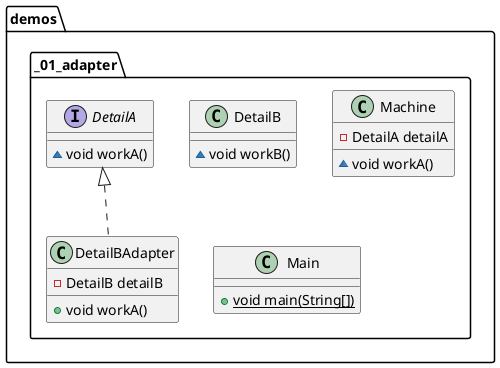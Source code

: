 @startuml
class demos._01_adapter.DetailB {
~ void workB()
}
class demos._01_adapter.Machine {
- DetailA detailA
~ void workA()
}
interface demos._01_adapter.DetailA {
~ void workA()
}
class demos._01_adapter.DetailBAdapter {
- DetailB detailB
+ void workA()
}
class demos._01_adapter.Main {
+ {static} void main(String[])
}


demos._01_adapter.DetailA <|.. demos._01_adapter.DetailBAdapter
@enduml